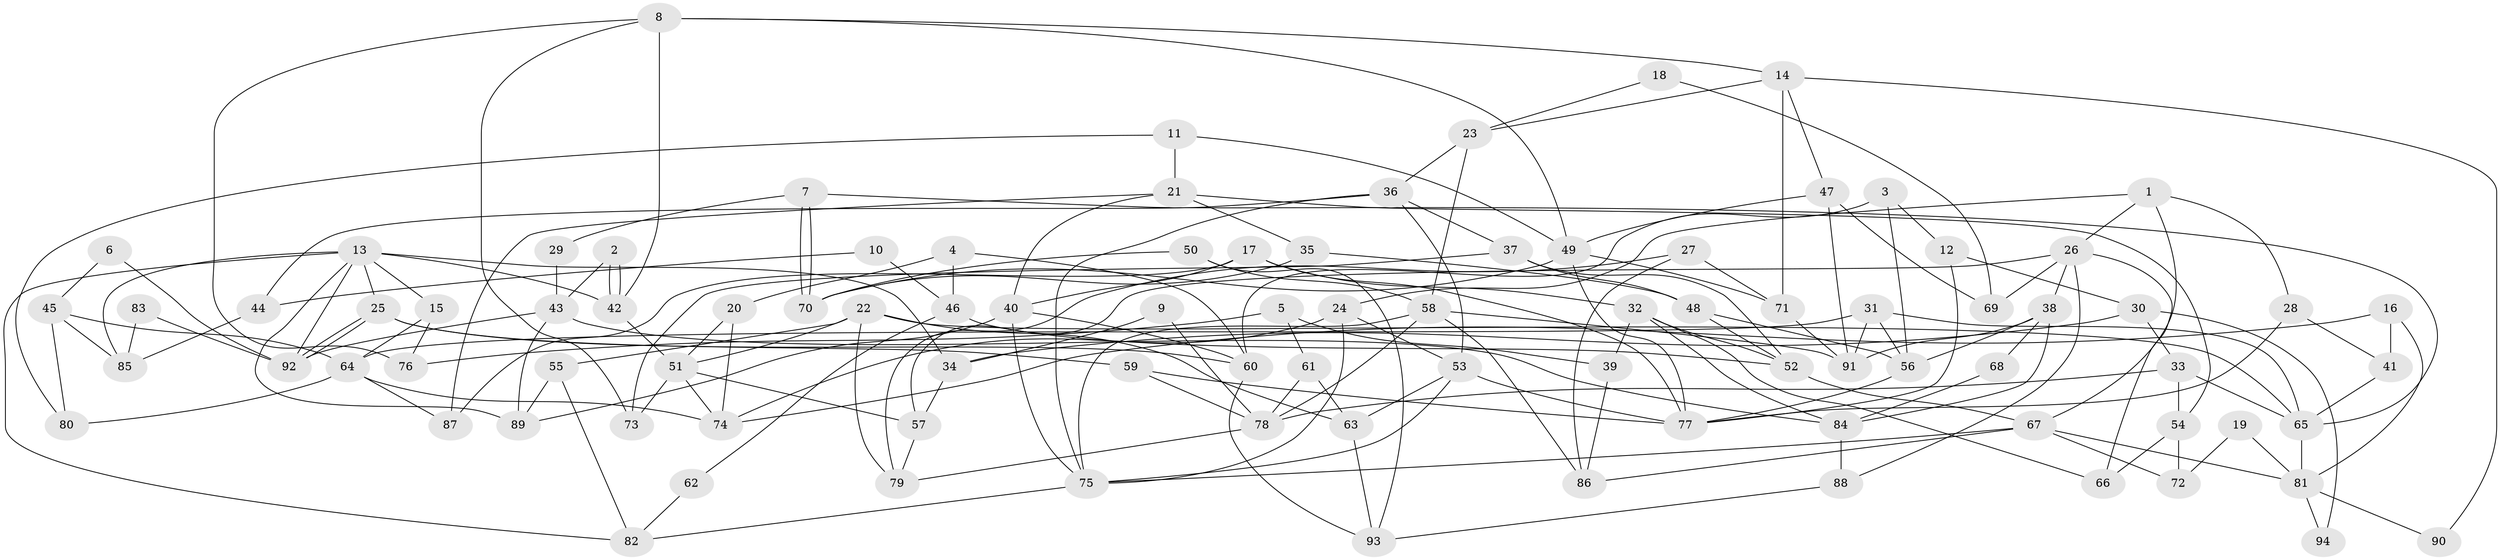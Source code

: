 // Generated by graph-tools (version 1.1) at 2025/48/03/09/25 04:48:55]
// undirected, 94 vertices, 188 edges
graph export_dot {
graph [start="1"]
  node [color=gray90,style=filled];
  1;
  2;
  3;
  4;
  5;
  6;
  7;
  8;
  9;
  10;
  11;
  12;
  13;
  14;
  15;
  16;
  17;
  18;
  19;
  20;
  21;
  22;
  23;
  24;
  25;
  26;
  27;
  28;
  29;
  30;
  31;
  32;
  33;
  34;
  35;
  36;
  37;
  38;
  39;
  40;
  41;
  42;
  43;
  44;
  45;
  46;
  47;
  48;
  49;
  50;
  51;
  52;
  53;
  54;
  55;
  56;
  57;
  58;
  59;
  60;
  61;
  62;
  63;
  64;
  65;
  66;
  67;
  68;
  69;
  70;
  71;
  72;
  73;
  74;
  75;
  76;
  77;
  78;
  79;
  80;
  81;
  82;
  83;
  84;
  85;
  86;
  87;
  88;
  89;
  90;
  91;
  92;
  93;
  94;
  1 -- 26;
  1 -- 67;
  1 -- 24;
  1 -- 28;
  2 -- 42;
  2 -- 42;
  2 -- 43;
  3 -- 56;
  3 -- 60;
  3 -- 12;
  4 -- 60;
  4 -- 20;
  4 -- 46;
  5 -- 61;
  5 -- 76;
  5 -- 39;
  6 -- 45;
  6 -- 92;
  7 -- 65;
  7 -- 70;
  7 -- 70;
  7 -- 29;
  8 -- 49;
  8 -- 42;
  8 -- 14;
  8 -- 73;
  8 -- 76;
  9 -- 78;
  9 -- 34;
  10 -- 46;
  10 -- 44;
  11 -- 49;
  11 -- 21;
  11 -- 80;
  12 -- 77;
  12 -- 30;
  13 -- 42;
  13 -- 92;
  13 -- 15;
  13 -- 25;
  13 -- 34;
  13 -- 82;
  13 -- 85;
  13 -- 89;
  14 -- 71;
  14 -- 23;
  14 -- 47;
  14 -- 90;
  15 -- 64;
  15 -- 76;
  16 -- 41;
  16 -- 81;
  16 -- 74;
  17 -- 77;
  17 -- 87;
  17 -- 32;
  17 -- 40;
  18 -- 23;
  18 -- 69;
  19 -- 72;
  19 -- 81;
  20 -- 51;
  20 -- 74;
  21 -- 35;
  21 -- 40;
  21 -- 54;
  21 -- 87;
  22 -- 79;
  22 -- 55;
  22 -- 51;
  22 -- 63;
  22 -- 65;
  23 -- 36;
  23 -- 58;
  24 -- 53;
  24 -- 74;
  24 -- 75;
  25 -- 92;
  25 -- 92;
  25 -- 59;
  25 -- 60;
  26 -- 38;
  26 -- 66;
  26 -- 57;
  26 -- 69;
  26 -- 88;
  27 -- 79;
  27 -- 86;
  27 -- 71;
  28 -- 77;
  28 -- 41;
  29 -- 43;
  30 -- 34;
  30 -- 33;
  30 -- 94;
  31 -- 91;
  31 -- 65;
  31 -- 56;
  31 -- 64;
  32 -- 39;
  32 -- 52;
  32 -- 66;
  32 -- 84;
  33 -- 78;
  33 -- 54;
  33 -- 65;
  34 -- 57;
  35 -- 48;
  35 -- 70;
  36 -- 37;
  36 -- 53;
  36 -- 44;
  36 -- 75;
  37 -- 52;
  37 -- 73;
  37 -- 48;
  38 -- 56;
  38 -- 84;
  38 -- 68;
  38 -- 91;
  39 -- 86;
  40 -- 75;
  40 -- 60;
  40 -- 89;
  41 -- 65;
  42 -- 51;
  43 -- 89;
  43 -- 84;
  43 -- 92;
  44 -- 85;
  45 -- 64;
  45 -- 80;
  45 -- 85;
  46 -- 52;
  46 -- 62;
  47 -- 91;
  47 -- 49;
  47 -- 69;
  48 -- 56;
  48 -- 52;
  49 -- 71;
  49 -- 70;
  49 -- 77;
  50 -- 58;
  50 -- 70;
  50 -- 93;
  51 -- 74;
  51 -- 57;
  51 -- 73;
  52 -- 67;
  53 -- 63;
  53 -- 75;
  53 -- 77;
  54 -- 66;
  54 -- 72;
  55 -- 89;
  55 -- 82;
  56 -- 77;
  57 -- 79;
  58 -- 75;
  58 -- 78;
  58 -- 86;
  58 -- 91;
  59 -- 77;
  59 -- 78;
  60 -- 93;
  61 -- 63;
  61 -- 78;
  62 -- 82;
  63 -- 93;
  64 -- 74;
  64 -- 80;
  64 -- 87;
  65 -- 81;
  67 -- 75;
  67 -- 72;
  67 -- 81;
  67 -- 86;
  68 -- 84;
  71 -- 91;
  75 -- 82;
  78 -- 79;
  81 -- 90;
  81 -- 94;
  83 -- 85;
  83 -- 92;
  84 -- 88;
  88 -- 93;
}
